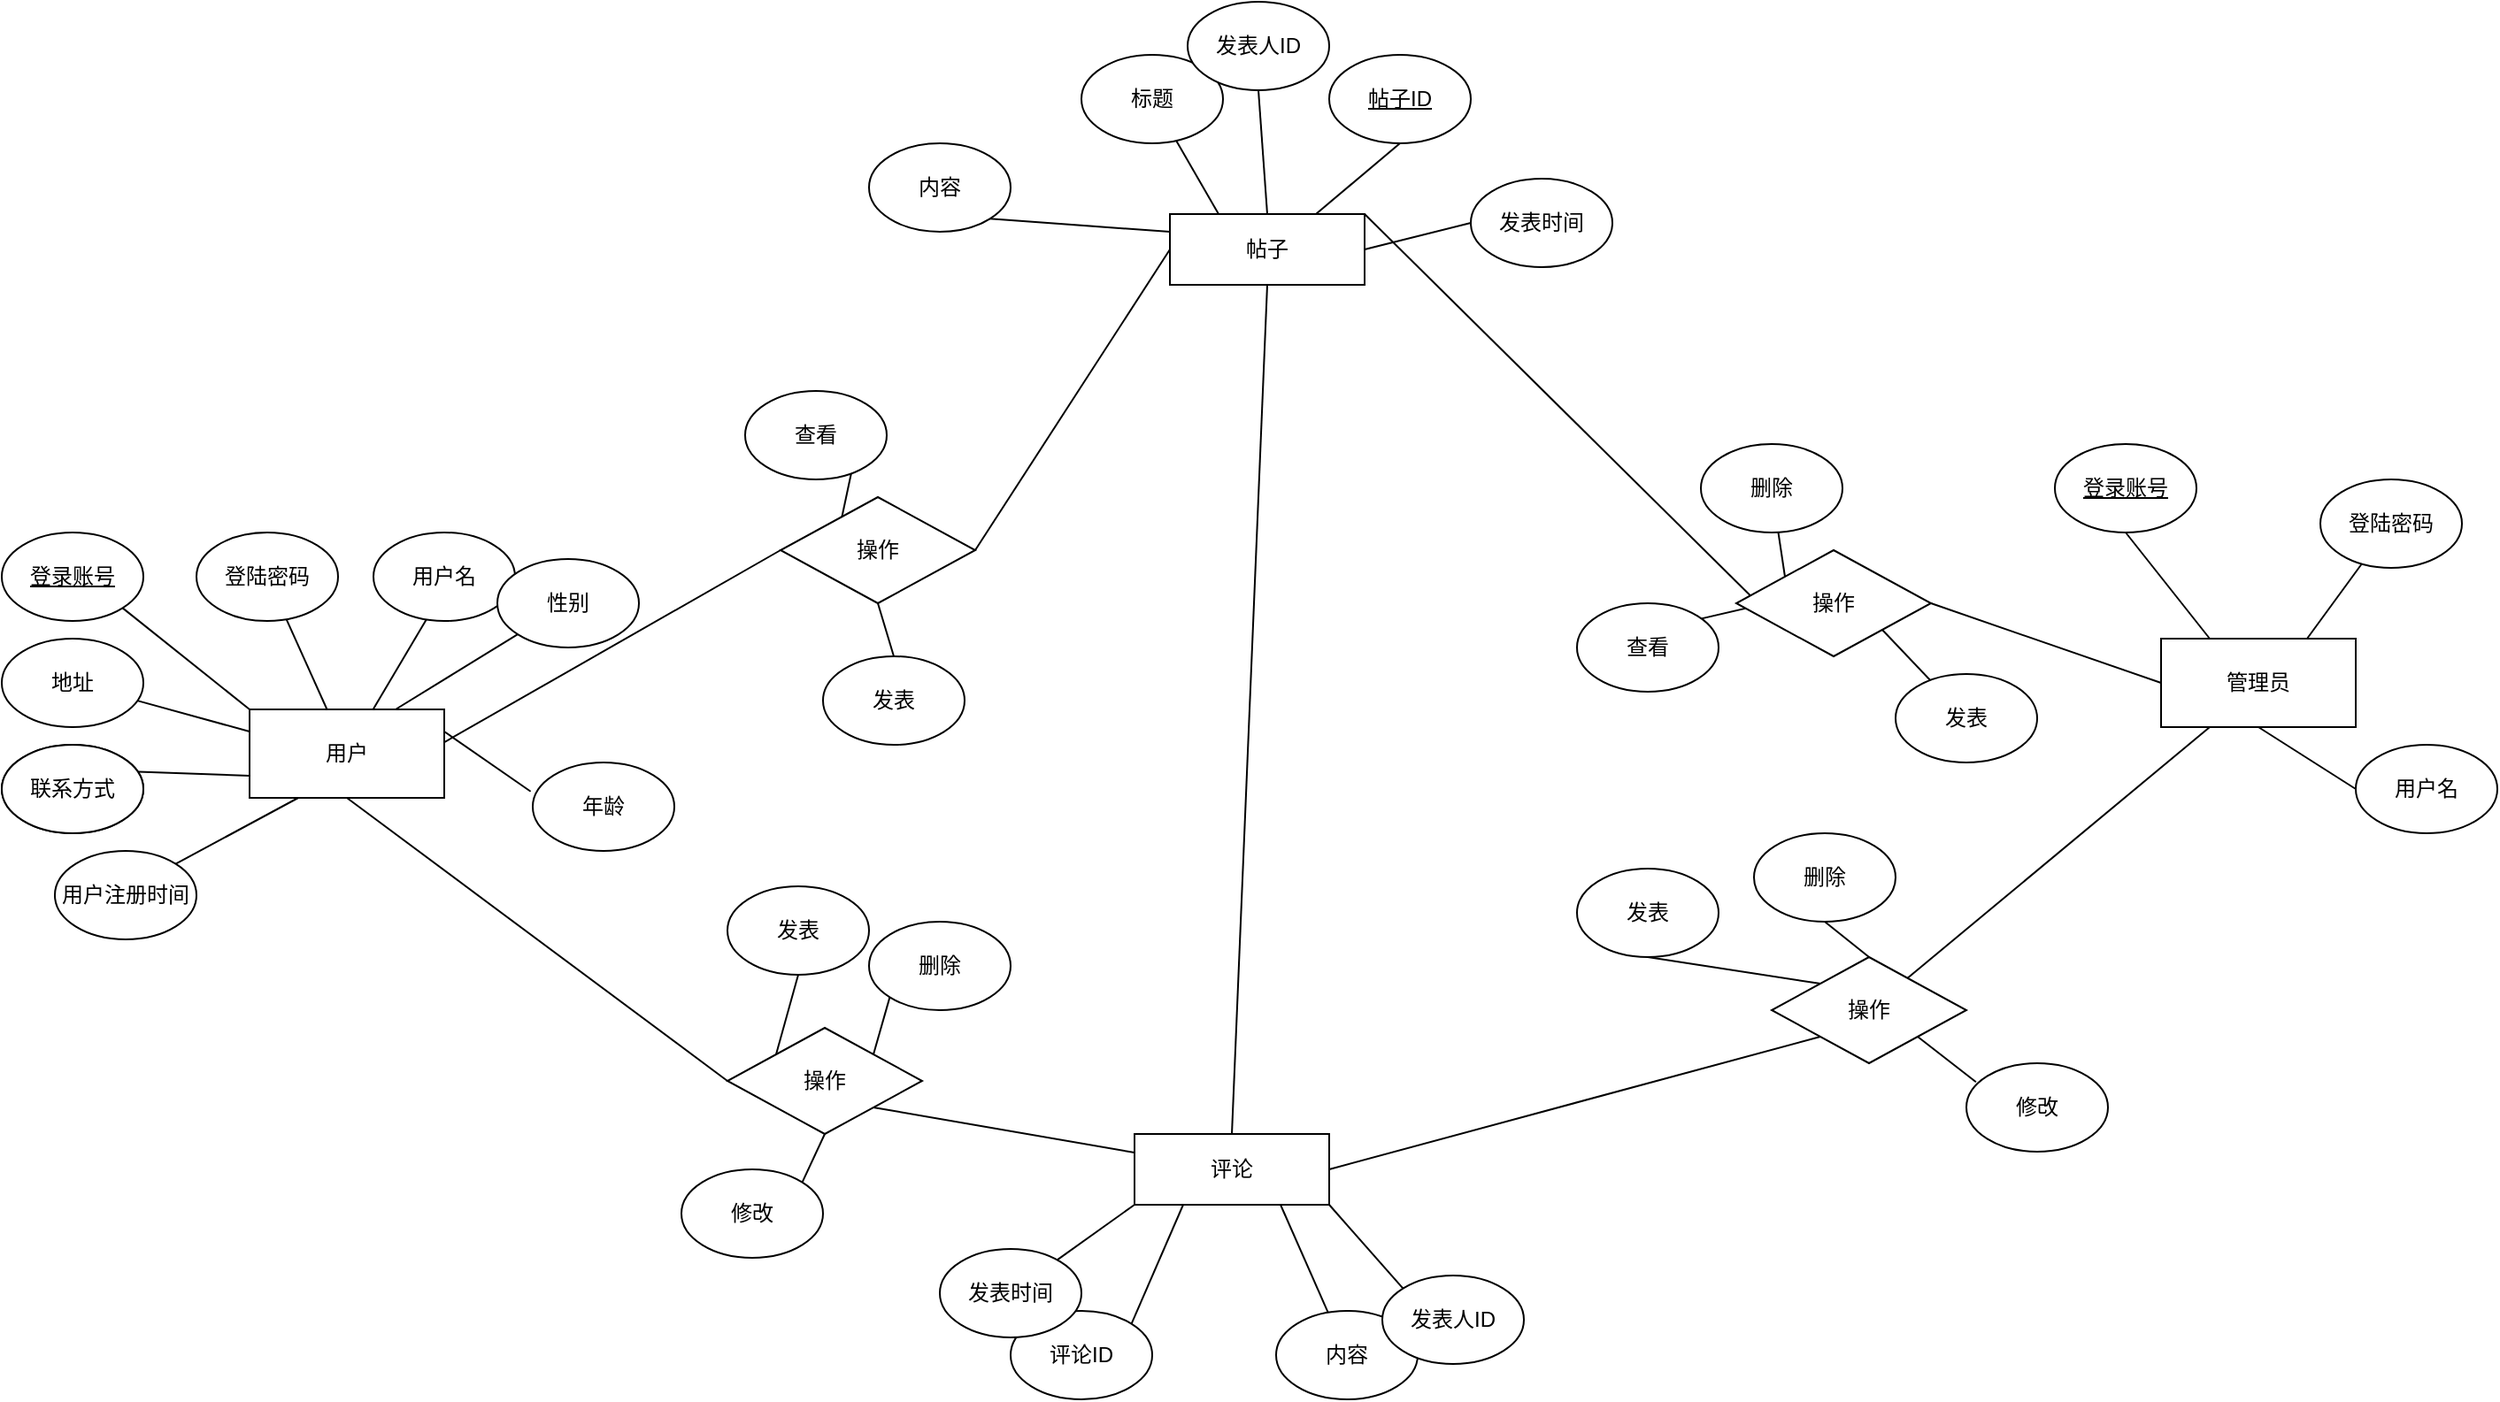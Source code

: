 <mxfile>
    <diagram id="FQHZFxCqmDAHyqNtF1KB" name="第 1 页">
        <mxGraphModel dx="2006" dy="1841" grid="1" gridSize="10" guides="1" tooltips="1" connect="1" arrows="0" fold="1" page="1" pageScale="1" pageWidth="827" pageHeight="1169" math="1" shadow="0">
            <root>
                <mxCell id="0"/>
                <mxCell id="1" parent="0"/>
                <mxCell id="26" style="edgeStyle=none;html=1;exitX=0;exitY=0;exitDx=0;exitDy=0;entryX=1;entryY=1;entryDx=0;entryDy=0;rounded=1;endArrow=none;endFill=0;" edge="1" parent="1" source="2" target="3">
                    <mxGeometry relative="1" as="geometry"/>
                </mxCell>
                <mxCell id="29" value="" style="edgeStyle=none;html=1;endArrow=none;endFill=0;" edge="1" parent="1" source="2">
                    <mxGeometry relative="1" as="geometry">
                        <mxPoint x="110" y="179" as="targetPoint"/>
                    </mxGeometry>
                </mxCell>
                <mxCell id="32" style="edgeStyle=none;html=1;exitX=0;exitY=0.25;exitDx=0;exitDy=0;endArrow=none;endFill=0;" edge="1" parent="1" source="2" target="9">
                    <mxGeometry relative="1" as="geometry"/>
                </mxCell>
                <mxCell id="33" style="edgeStyle=none;html=1;exitX=0;exitY=0.75;exitDx=0;exitDy=0;entryX=0.965;entryY=0.304;entryDx=0;entryDy=0;entryPerimeter=0;endArrow=none;endFill=0;" edge="1" parent="1" source="2" target="10">
                    <mxGeometry relative="1" as="geometry"/>
                </mxCell>
                <mxCell id="34" style="edgeStyle=none;html=1;endArrow=none;endFill=0;" edge="1" parent="1" source="2" target="4">
                    <mxGeometry relative="1" as="geometry"/>
                </mxCell>
                <mxCell id="35" style="edgeStyle=none;html=1;exitX=0.75;exitY=0;exitDx=0;exitDy=0;endArrow=none;endFill=0;" edge="1" parent="1" source="2" target="6">
                    <mxGeometry relative="1" as="geometry"/>
                </mxCell>
                <mxCell id="36" style="edgeStyle=none;html=1;exitX=1;exitY=0.25;exitDx=0;exitDy=0;entryX=-0.015;entryY=0.328;entryDx=0;entryDy=0;entryPerimeter=0;endArrow=none;endFill=0;" edge="1" parent="1" source="2" target="7">
                    <mxGeometry relative="1" as="geometry"/>
                </mxCell>
                <mxCell id="47" style="edgeStyle=none;html=1;exitX=0.5;exitY=1;exitDx=0;exitDy=0;entryX=0;entryY=0.5;entryDx=0;entryDy=0;endArrow=none;endFill=0;" edge="1" parent="1" source="2" target="40">
                    <mxGeometry relative="1" as="geometry"/>
                </mxCell>
                <mxCell id="89" style="edgeStyle=none;html=1;exitX=0.5;exitY=1;exitDx=0;exitDy=0;entryX=0;entryY=0.5;entryDx=0;entryDy=0;endArrow=none;endFill=0;" edge="1" parent="1" source="2" target="87">
                    <mxGeometry relative="1" as="geometry"/>
                </mxCell>
                <mxCell id="118" style="edgeStyle=none;html=1;exitX=0.25;exitY=1;exitDx=0;exitDy=0;entryX=1;entryY=0;entryDx=0;entryDy=0;endArrow=none;endFill=0;" edge="1" parent="1" source="2" target="117">
                    <mxGeometry relative="1" as="geometry"/>
                </mxCell>
                <mxCell id="2" value="用户&lt;br&gt;" style="rounded=0;whiteSpace=wrap;html=1;" vertex="1" parent="1">
                    <mxGeometry x="10" y="230" width="110" height="50" as="geometry"/>
                </mxCell>
                <mxCell id="3" value="&lt;u&gt;登录账号&lt;/u&gt;" style="ellipse;whiteSpace=wrap;html=1;" vertex="1" parent="1">
                    <mxGeometry x="-130" y="130" width="80" height="50" as="geometry"/>
                </mxCell>
                <mxCell id="4" value="登陆密码" style="ellipse;whiteSpace=wrap;html=1;" vertex="1" parent="1">
                    <mxGeometry x="-20" y="130" width="80" height="50" as="geometry"/>
                </mxCell>
                <mxCell id="5" value="用户名" style="ellipse;whiteSpace=wrap;html=1;" vertex="1" parent="1">
                    <mxGeometry x="80" y="130" width="80" height="50" as="geometry"/>
                </mxCell>
                <mxCell id="6" value="性别" style="ellipse;whiteSpace=wrap;html=1;" vertex="1" parent="1">
                    <mxGeometry x="150" y="145" width="80" height="50" as="geometry"/>
                </mxCell>
                <mxCell id="7" value="年龄" style="ellipse;whiteSpace=wrap;html=1;" vertex="1" parent="1">
                    <mxGeometry x="170" y="260" width="80" height="50" as="geometry"/>
                </mxCell>
                <mxCell id="9" value="地址" style="ellipse;whiteSpace=wrap;html=1;" vertex="1" parent="1">
                    <mxGeometry x="-130" y="190" width="80" height="50" as="geometry"/>
                </mxCell>
                <mxCell id="10" value="联系方式" style="ellipse;whiteSpace=wrap;html=1;" vertex="1" parent="1">
                    <mxGeometry x="-130" y="250" width="80" height="50" as="geometry"/>
                </mxCell>
                <mxCell id="76" style="edgeStyle=none;html=1;exitX=0;exitY=0.25;exitDx=0;exitDy=0;entryX=1;entryY=1;entryDx=0;entryDy=0;endArrow=none;endFill=0;" edge="1" parent="1" source="39" target="74">
                    <mxGeometry relative="1" as="geometry"/>
                </mxCell>
                <mxCell id="77" style="edgeStyle=none;html=1;exitX=0.25;exitY=0;exitDx=0;exitDy=0;endArrow=none;endFill=0;" edge="1" parent="1" source="39" target="71">
                    <mxGeometry relative="1" as="geometry"/>
                </mxCell>
                <mxCell id="78" style="edgeStyle=none;html=1;exitX=0.75;exitY=0;exitDx=0;exitDy=0;entryX=0.5;entryY=1;entryDx=0;entryDy=0;endArrow=none;endFill=0;" edge="1" parent="1" source="39" target="72">
                    <mxGeometry relative="1" as="geometry"/>
                </mxCell>
                <mxCell id="79" style="edgeStyle=none;html=1;exitX=1;exitY=0.5;exitDx=0;exitDy=0;entryX=0;entryY=0.5;entryDx=0;entryDy=0;endArrow=none;endFill=0;" edge="1" parent="1" source="39" target="75">
                    <mxGeometry relative="1" as="geometry"/>
                </mxCell>
                <mxCell id="138" style="edgeStyle=none;rounded=1;html=1;exitX=0.5;exitY=0;exitDx=0;exitDy=0;entryX=0.5;entryY=1;entryDx=0;entryDy=0;endArrow=none;endFill=0;" edge="1" parent="1" source="39" target="137">
                    <mxGeometry relative="1" as="geometry"/>
                </mxCell>
                <mxCell id="39" value="帖子" style="rounded=0;whiteSpace=wrap;html=1;" vertex="1" parent="1">
                    <mxGeometry x="530" y="-50" width="110" height="40" as="geometry"/>
                </mxCell>
                <mxCell id="42" style="edgeStyle=none;html=1;exitX=1;exitY=0.5;exitDx=0;exitDy=0;entryX=0;entryY=0.5;entryDx=0;entryDy=0;endArrow=none;endFill=0;" edge="1" parent="1" source="40" target="39">
                    <mxGeometry relative="1" as="geometry"/>
                </mxCell>
                <mxCell id="55" style="edgeStyle=none;html=1;exitX=0;exitY=1;exitDx=0;exitDy=0;entryX=1;entryY=0;entryDx=0;entryDy=0;" edge="1" parent="1" source="40" target="54">
                    <mxGeometry relative="1" as="geometry"/>
                </mxCell>
                <mxCell id="40" value="操作" style="rhombus;whiteSpace=wrap;html=1;" vertex="1" parent="1">
                    <mxGeometry x="310" y="110" width="110" height="60" as="geometry"/>
                </mxCell>
                <mxCell id="85" style="edgeStyle=none;html=1;exitX=0.5;exitY=0;exitDx=0;exitDy=0;entryX=0.5;entryY=1;entryDx=0;entryDy=0;endArrow=none;endFill=0;" edge="1" parent="1" source="50" target="40">
                    <mxGeometry relative="1" as="geometry"/>
                </mxCell>
                <mxCell id="50" value="发表" style="ellipse;whiteSpace=wrap;html=1;" vertex="1" parent="1">
                    <mxGeometry x="334" y="200" width="80" height="50" as="geometry"/>
                </mxCell>
                <mxCell id="54" value="查看" style="ellipse;whiteSpace=wrap;html=1;" vertex="1" parent="1">
                    <mxGeometry x="290" y="50" width="80" height="50" as="geometry"/>
                </mxCell>
                <mxCell id="59" style="edgeStyle=none;html=1;exitX=0.25;exitY=0;exitDx=0;exitDy=0;entryX=0.5;entryY=1;entryDx=0;entryDy=0;endArrow=none;endFill=0;" edge="1" parent="1" source="56" target="57">
                    <mxGeometry relative="1" as="geometry"/>
                </mxCell>
                <mxCell id="60" style="edgeStyle=none;html=1;exitX=0.75;exitY=0;exitDx=0;exitDy=0;endArrow=none;endFill=0;" edge="1" parent="1" source="56" target="58">
                    <mxGeometry relative="1" as="geometry"/>
                </mxCell>
                <mxCell id="86" style="edgeStyle=none;html=1;exitX=0;exitY=0.5;exitDx=0;exitDy=0;entryX=1;entryY=0.5;entryDx=0;entryDy=0;endArrow=none;endFill=0;" edge="1" parent="1" source="56" target="61">
                    <mxGeometry relative="1" as="geometry"/>
                </mxCell>
                <mxCell id="97" style="edgeStyle=none;html=1;exitX=0.25;exitY=1;exitDx=0;exitDy=0;endArrow=none;endFill=0;" edge="1" parent="1" source="56" target="96">
                    <mxGeometry relative="1" as="geometry"/>
                </mxCell>
                <mxCell id="104" style="edgeStyle=none;html=1;exitX=0.5;exitY=1;exitDx=0;exitDy=0;entryX=0;entryY=0.5;entryDx=0;entryDy=0;endArrow=none;endFill=0;" edge="1" parent="1" source="56" target="103">
                    <mxGeometry relative="1" as="geometry"/>
                </mxCell>
                <mxCell id="56" value="管理员" style="rounded=0;whiteSpace=wrap;html=1;" vertex="1" parent="1">
                    <mxGeometry x="1090" y="190" width="110" height="50" as="geometry"/>
                </mxCell>
                <mxCell id="57" value="&lt;u&gt;登录账号&lt;/u&gt;" style="ellipse;whiteSpace=wrap;html=1;" vertex="1" parent="1">
                    <mxGeometry x="1030" y="80" width="80" height="50" as="geometry"/>
                </mxCell>
                <mxCell id="58" value="登陆密码" style="ellipse;whiteSpace=wrap;html=1;" vertex="1" parent="1">
                    <mxGeometry x="1180" y="100" width="80" height="50" as="geometry"/>
                </mxCell>
                <mxCell id="63" style="edgeStyle=none;html=1;exitX=0;exitY=1;exitDx=0;exitDy=0;entryX=1;entryY=0;entryDx=0;entryDy=0;endArrow=none;endFill=0;" edge="1" parent="1" source="61" target="39">
                    <mxGeometry relative="1" as="geometry">
                        <mxPoint x="760" y="210" as="targetPoint"/>
                    </mxGeometry>
                </mxCell>
                <mxCell id="65" style="edgeStyle=none;html=1;exitX=0;exitY=0;exitDx=0;exitDy=0;endArrow=none;endFill=0;" edge="1" parent="1" source="61" target="64">
                    <mxGeometry relative="1" as="geometry"/>
                </mxCell>
                <mxCell id="67" style="edgeStyle=none;html=1;exitX=1;exitY=0;exitDx=0;exitDy=0;entryX=0;entryY=0.5;entryDx=0;entryDy=0;" edge="1" parent="1" source="61" target="66">
                    <mxGeometry relative="1" as="geometry"/>
                </mxCell>
                <mxCell id="70" style="edgeStyle=none;html=1;exitX=1;exitY=1;exitDx=0;exitDy=0;endArrow=none;endFill=0;" edge="1" parent="1" source="61" target="69">
                    <mxGeometry relative="1" as="geometry"/>
                </mxCell>
                <mxCell id="61" value="操作" style="rhombus;whiteSpace=wrap;html=1;" vertex="1" parent="1">
                    <mxGeometry x="850" y="140" width="110" height="60" as="geometry"/>
                </mxCell>
                <mxCell id="64" value="删除" style="ellipse;whiteSpace=wrap;html=1;" vertex="1" parent="1">
                    <mxGeometry x="830" y="80" width="80" height="50" as="geometry"/>
                </mxCell>
                <mxCell id="66" value="查看" style="ellipse;whiteSpace=wrap;html=1;" vertex="1" parent="1">
                    <mxGeometry x="760" y="170" width="80" height="50" as="geometry"/>
                </mxCell>
                <mxCell id="69" value="发表" style="ellipse;whiteSpace=wrap;html=1;" vertex="1" parent="1">
                    <mxGeometry x="940" y="210" width="80" height="50" as="geometry"/>
                </mxCell>
                <mxCell id="71" value="标题" style="ellipse;whiteSpace=wrap;html=1;" vertex="1" parent="1">
                    <mxGeometry x="480" y="-140" width="80" height="50" as="geometry"/>
                </mxCell>
                <mxCell id="72" value="&lt;u&gt;帖子ID&lt;/u&gt;" style="ellipse;whiteSpace=wrap;html=1;" vertex="1" parent="1">
                    <mxGeometry x="620" y="-140" width="80" height="50" as="geometry"/>
                </mxCell>
                <mxCell id="74" value="内容" style="ellipse;whiteSpace=wrap;html=1;" vertex="1" parent="1">
                    <mxGeometry x="360" y="-90" width="80" height="50" as="geometry"/>
                </mxCell>
                <mxCell id="75" value="发表时间" style="ellipse;whiteSpace=wrap;html=1;" vertex="1" parent="1">
                    <mxGeometry x="700" y="-70" width="80" height="50" as="geometry"/>
                </mxCell>
                <mxCell id="83" style="edgeStyle=none;html=1;exitX=0.5;exitY=0;exitDx=0;exitDy=0;entryX=0.5;entryY=1;entryDx=0;entryDy=0;endArrow=none;endFill=0;" edge="1" parent="1" source="82" target="39">
                    <mxGeometry relative="1" as="geometry"/>
                </mxCell>
                <mxCell id="107" style="edgeStyle=none;html=1;exitX=0.25;exitY=1;exitDx=0;exitDy=0;endArrow=none;endFill=0;entryX=1;entryY=0;entryDx=0;entryDy=0;" edge="1" parent="1" source="82" target="108">
                    <mxGeometry relative="1" as="geometry">
                        <mxPoint x="530" y="570" as="targetPoint"/>
                    </mxGeometry>
                </mxCell>
                <mxCell id="112" style="edgeStyle=none;html=1;exitX=0.75;exitY=1;exitDx=0;exitDy=0;endArrow=none;endFill=0;" edge="1" parent="1" source="82" target="110">
                    <mxGeometry relative="1" as="geometry"/>
                </mxCell>
                <mxCell id="114" style="edgeStyle=none;html=1;exitX=0;exitY=1;exitDx=0;exitDy=0;endArrow=none;endFill=0;" edge="1" parent="1" source="82" target="113">
                    <mxGeometry relative="1" as="geometry"/>
                </mxCell>
                <mxCell id="135" style="edgeStyle=none;rounded=1;html=1;exitX=1;exitY=1;exitDx=0;exitDy=0;entryX=0;entryY=0;entryDx=0;entryDy=0;endArrow=none;endFill=0;" edge="1" parent="1" source="82" target="134">
                    <mxGeometry relative="1" as="geometry"/>
                </mxCell>
                <mxCell id="82" value="评论" style="rounded=0;whiteSpace=wrap;html=1;" vertex="1" parent="1">
                    <mxGeometry x="510" y="470" width="110" height="40" as="geometry"/>
                </mxCell>
                <mxCell id="90" style="edgeStyle=none;html=1;exitX=1;exitY=1;exitDx=0;exitDy=0;endArrow=none;endFill=0;" edge="1" parent="1" source="87" target="82">
                    <mxGeometry relative="1" as="geometry"/>
                </mxCell>
                <mxCell id="92" style="edgeStyle=none;html=1;exitX=0;exitY=0;exitDx=0;exitDy=0;entryX=0.5;entryY=1;entryDx=0;entryDy=0;endArrow=none;endFill=0;" edge="1" parent="1" source="87" target="91">
                    <mxGeometry relative="1" as="geometry"/>
                </mxCell>
                <mxCell id="94" style="edgeStyle=none;html=1;exitX=1;exitY=0;exitDx=0;exitDy=0;entryX=0;entryY=1;entryDx=0;entryDy=0;endArrow=none;endFill=0;" edge="1" parent="1" source="87" target="93">
                    <mxGeometry relative="1" as="geometry"/>
                </mxCell>
                <mxCell id="87" value="操作" style="rhombus;whiteSpace=wrap;html=1;" vertex="1" parent="1">
                    <mxGeometry x="280" y="410" width="110" height="60" as="geometry"/>
                </mxCell>
                <mxCell id="91" value="发表" style="ellipse;whiteSpace=wrap;html=1;" vertex="1" parent="1">
                    <mxGeometry x="280" y="330" width="80" height="50" as="geometry"/>
                </mxCell>
                <mxCell id="93" value="删除" style="ellipse;whiteSpace=wrap;html=1;" vertex="1" parent="1">
                    <mxGeometry x="360" y="350" width="80" height="50" as="geometry"/>
                </mxCell>
                <mxCell id="98" style="edgeStyle=none;html=1;exitX=0;exitY=1;exitDx=0;exitDy=0;entryX=1;entryY=0.5;entryDx=0;entryDy=0;endArrow=none;endFill=0;" edge="1" parent="1" source="96" target="82">
                    <mxGeometry relative="1" as="geometry"/>
                </mxCell>
                <mxCell id="101" style="edgeStyle=none;html=1;exitX=0;exitY=0;exitDx=0;exitDy=0;entryX=0.5;entryY=1;entryDx=0;entryDy=0;endArrow=none;endFill=0;" edge="1" parent="1" source="96" target="99">
                    <mxGeometry relative="1" as="geometry"/>
                </mxCell>
                <mxCell id="102" style="edgeStyle=none;html=1;exitX=0.5;exitY=0;exitDx=0;exitDy=0;entryX=0.5;entryY=1;entryDx=0;entryDy=0;endArrow=none;endFill=0;" edge="1" parent="1" source="96" target="100">
                    <mxGeometry relative="1" as="geometry"/>
                </mxCell>
                <mxCell id="116" style="edgeStyle=none;html=1;exitX=1;exitY=1;exitDx=0;exitDy=0;entryX=0.068;entryY=0.212;entryDx=0;entryDy=0;entryPerimeter=0;endArrow=none;endFill=0;" edge="1" parent="1" source="96" target="115">
                    <mxGeometry relative="1" as="geometry"/>
                </mxCell>
                <mxCell id="96" value="操作" style="rhombus;whiteSpace=wrap;html=1;" vertex="1" parent="1">
                    <mxGeometry x="870" y="370" width="110" height="60" as="geometry"/>
                </mxCell>
                <mxCell id="99" value="发表" style="ellipse;whiteSpace=wrap;html=1;" vertex="1" parent="1">
                    <mxGeometry x="760" y="320" width="80" height="50" as="geometry"/>
                </mxCell>
                <mxCell id="100" value="删除" style="ellipse;whiteSpace=wrap;html=1;" vertex="1" parent="1">
                    <mxGeometry x="860" y="300" width="80" height="50" as="geometry"/>
                </mxCell>
                <mxCell id="103" value="用户名" style="ellipse;whiteSpace=wrap;html=1;" vertex="1" parent="1">
                    <mxGeometry x="1200" y="250" width="80" height="50" as="geometry"/>
                </mxCell>
                <mxCell id="106" style="edgeStyle=none;html=1;exitX=1;exitY=0;exitDx=0;exitDy=0;entryX=0.5;entryY=1;entryDx=0;entryDy=0;endArrow=none;endFill=0;" edge="1" parent="1" source="105" target="87">
                    <mxGeometry relative="1" as="geometry"/>
                </mxCell>
                <mxCell id="105" value="修改" style="ellipse;whiteSpace=wrap;html=1;" vertex="1" parent="1">
                    <mxGeometry x="254" y="490" width="80" height="50" as="geometry"/>
                </mxCell>
                <mxCell id="108" value="评论ID" style="ellipse;whiteSpace=wrap;html=1;" vertex="1" parent="1">
                    <mxGeometry x="440" y="570" width="80" height="50" as="geometry"/>
                </mxCell>
                <mxCell id="110" value="内容" style="ellipse;whiteSpace=wrap;html=1;" vertex="1" parent="1">
                    <mxGeometry x="590" y="570" width="80" height="50" as="geometry"/>
                </mxCell>
                <mxCell id="113" value="发表时间" style="ellipse;whiteSpace=wrap;html=1;" vertex="1" parent="1">
                    <mxGeometry x="400" y="535" width="80" height="50" as="geometry"/>
                </mxCell>
                <mxCell id="115" value="修改" style="ellipse;whiteSpace=wrap;html=1;" vertex="1" parent="1">
                    <mxGeometry x="980" y="430" width="80" height="50" as="geometry"/>
                </mxCell>
                <mxCell id="117" value="用户注册时间" style="ellipse;whiteSpace=wrap;html=1;" vertex="1" parent="1">
                    <mxGeometry x="-100" y="310" width="80" height="50" as="geometry"/>
                </mxCell>
                <mxCell id="133" value="联系方式" style="ellipse;whiteSpace=wrap;html=1;" vertex="1" parent="1">
                    <mxGeometry x="-130" y="250" width="80" height="50" as="geometry"/>
                </mxCell>
                <mxCell id="134" value="发表人ID" style="ellipse;whiteSpace=wrap;html=1;" vertex="1" parent="1">
                    <mxGeometry x="650" y="550" width="80" height="50" as="geometry"/>
                </mxCell>
                <mxCell id="137" value="发表人ID" style="ellipse;whiteSpace=wrap;html=1;" vertex="1" parent="1">
                    <mxGeometry x="540" y="-170" width="80" height="50" as="geometry"/>
                </mxCell>
            </root>
        </mxGraphModel>
    </diagram>
</mxfile>